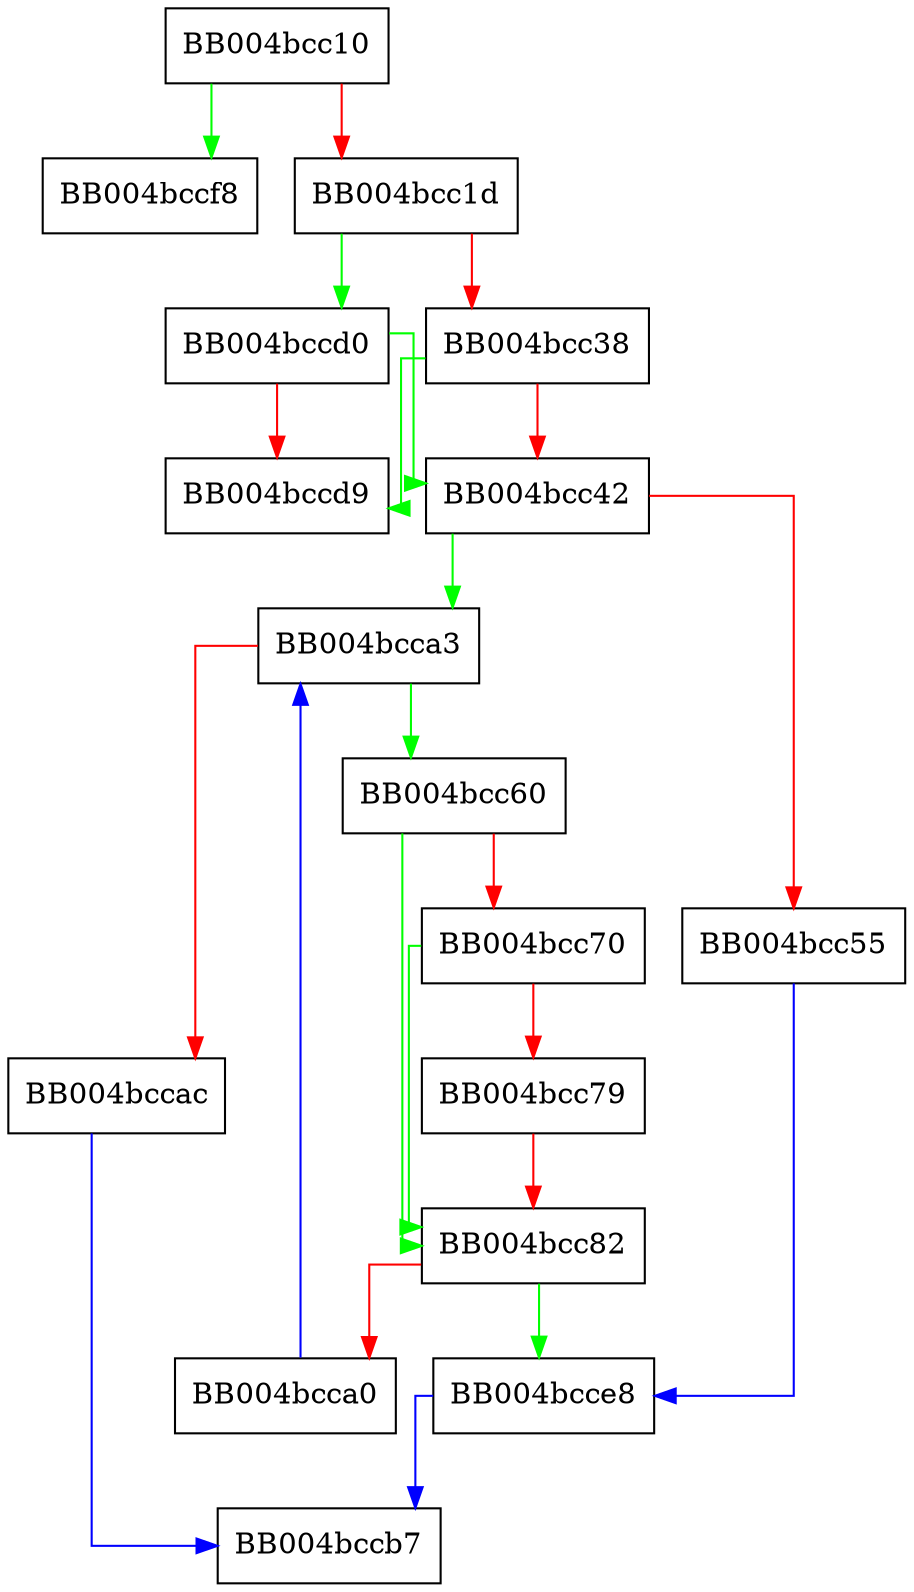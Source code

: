 digraph ossl_sframe_list_drop_frames {
  node [shape="box"];
  graph [splines=ortho];
  BB004bcc10 -> BB004bccf8 [color="green"];
  BB004bcc10 -> BB004bcc1d [color="red"];
  BB004bcc1d -> BB004bccd0 [color="green"];
  BB004bcc1d -> BB004bcc38 [color="red"];
  BB004bcc38 -> BB004bccd9 [color="green"];
  BB004bcc38 -> BB004bcc42 [color="red"];
  BB004bcc42 -> BB004bcca3 [color="green"];
  BB004bcc42 -> BB004bcc55 [color="red"];
  BB004bcc55 -> BB004bcce8 [color="blue"];
  BB004bcc60 -> BB004bcc82 [color="green"];
  BB004bcc60 -> BB004bcc70 [color="red"];
  BB004bcc70 -> BB004bcc82 [color="green"];
  BB004bcc70 -> BB004bcc79 [color="red"];
  BB004bcc79 -> BB004bcc82 [color="red"];
  BB004bcc82 -> BB004bcce8 [color="green"];
  BB004bcc82 -> BB004bcca0 [color="red"];
  BB004bcca0 -> BB004bcca3 [color="blue"];
  BB004bcca3 -> BB004bcc60 [color="green"];
  BB004bcca3 -> BB004bccac [color="red"];
  BB004bccac -> BB004bccb7 [color="blue"];
  BB004bccd0 -> BB004bcc42 [color="green"];
  BB004bccd0 -> BB004bccd9 [color="red"];
  BB004bcce8 -> BB004bccb7 [color="blue"];
}